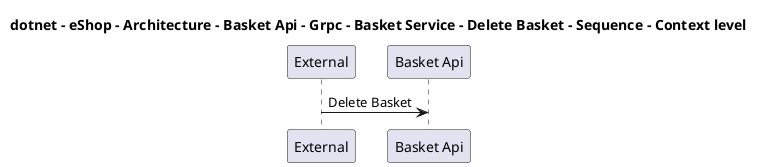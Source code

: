 @startuml

title dotnet - eShop - Architecture - Basket Api - Grpc - Basket Service - Delete Basket - Sequence - Context level

participant "External" as C4InterFlow.SoftwareSystems.ExternalSystem
participant "Basket Api" as dotnet.eShop.Architecture.SoftwareSystems.BasketApi

C4InterFlow.SoftwareSystems.ExternalSystem -> dotnet.eShop.Architecture.SoftwareSystems.BasketApi : Delete Basket


@enduml
